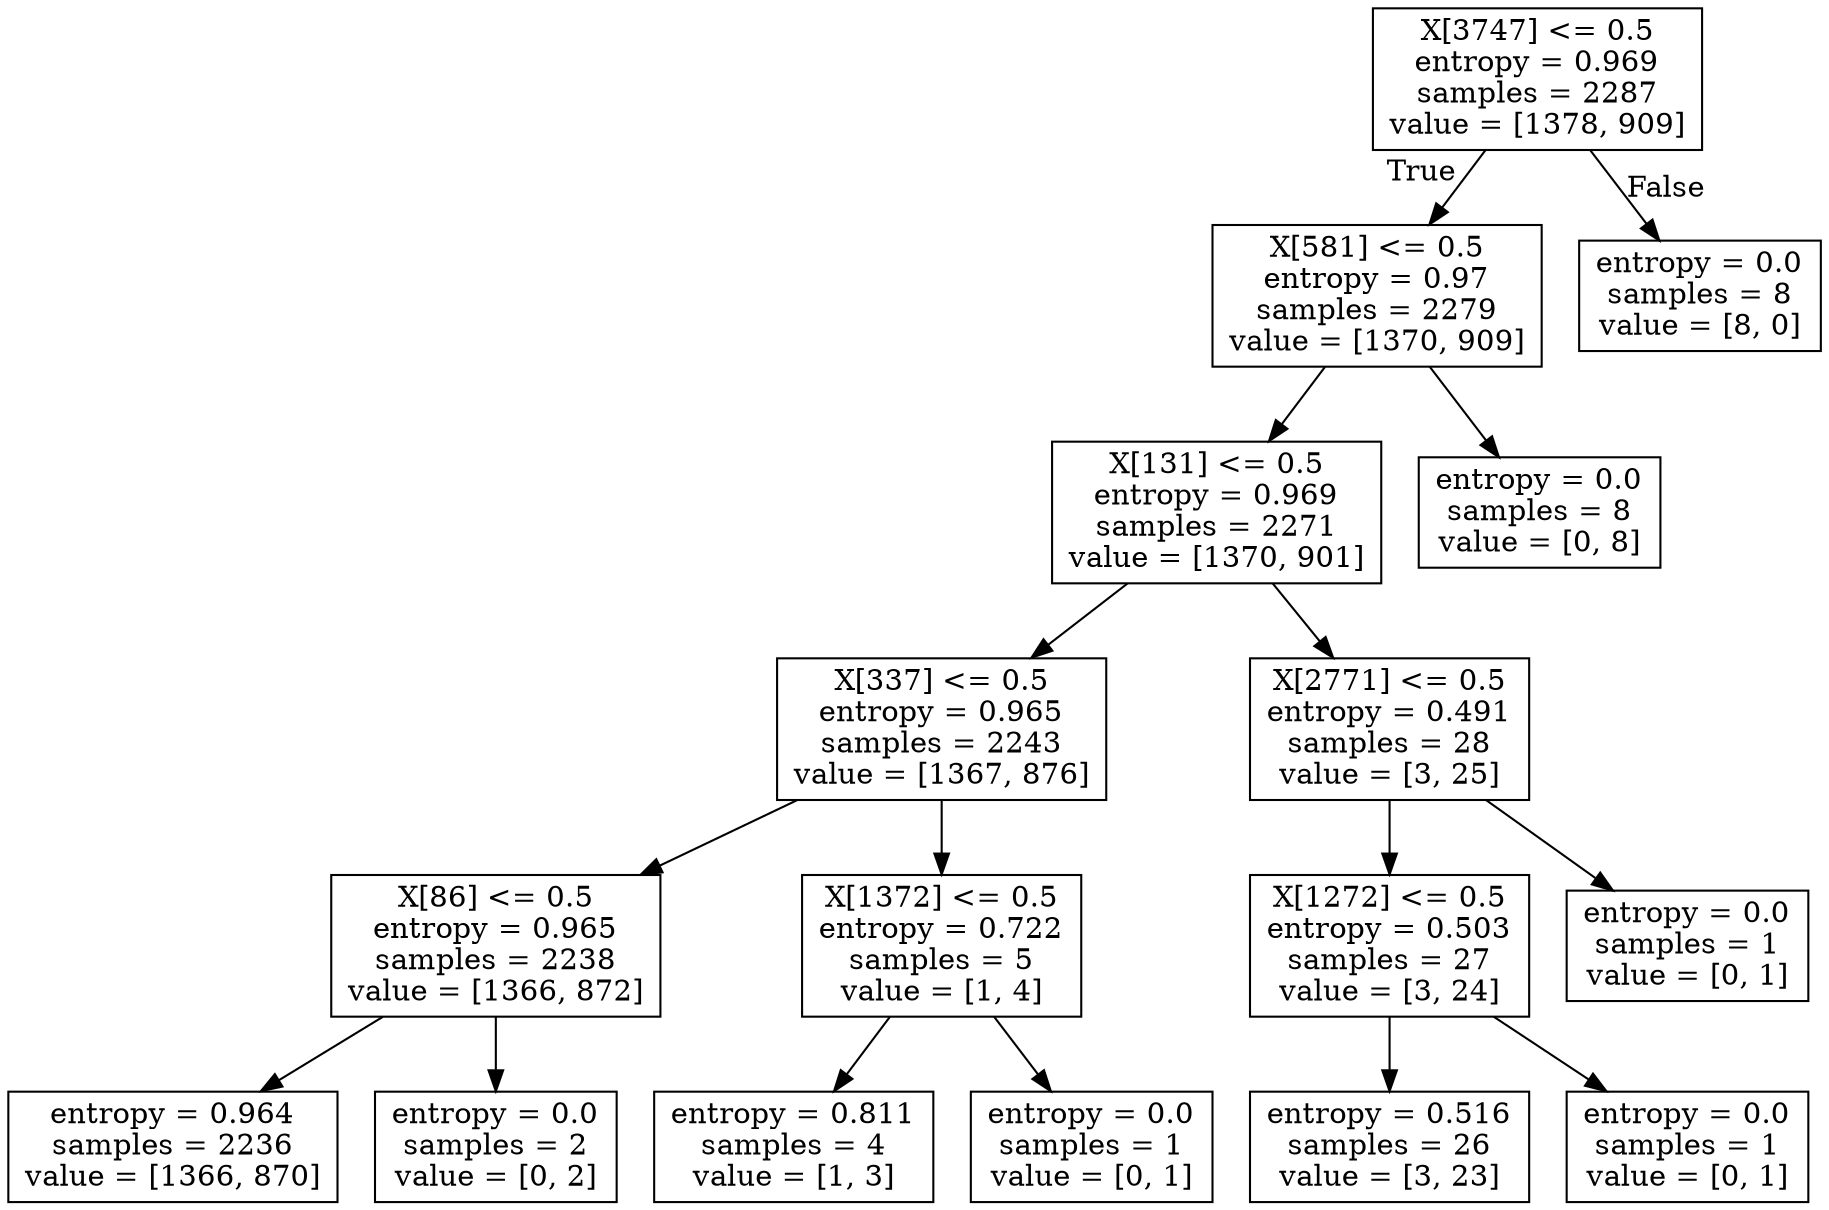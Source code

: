 digraph Tree {
node [shape=box] ;
0 [label="X[3747] <= 0.5\nentropy = 0.969\nsamples = 2287\nvalue = [1378, 909]"] ;
1 [label="X[581] <= 0.5\nentropy = 0.97\nsamples = 2279\nvalue = [1370, 909]"] ;
0 -> 1 [labeldistance=2.5, labelangle=45, headlabel="True"] ;
2 [label="X[131] <= 0.5\nentropy = 0.969\nsamples = 2271\nvalue = [1370, 901]"] ;
1 -> 2 ;
3 [label="X[337] <= 0.5\nentropy = 0.965\nsamples = 2243\nvalue = [1367, 876]"] ;
2 -> 3 ;
4 [label="X[86] <= 0.5\nentropy = 0.965\nsamples = 2238\nvalue = [1366, 872]"] ;
3 -> 4 ;
5 [label="entropy = 0.964\nsamples = 2236\nvalue = [1366, 870]"] ;
4 -> 5 ;
6 [label="entropy = 0.0\nsamples = 2\nvalue = [0, 2]"] ;
4 -> 6 ;
7 [label="X[1372] <= 0.5\nentropy = 0.722\nsamples = 5\nvalue = [1, 4]"] ;
3 -> 7 ;
8 [label="entropy = 0.811\nsamples = 4\nvalue = [1, 3]"] ;
7 -> 8 ;
9 [label="entropy = 0.0\nsamples = 1\nvalue = [0, 1]"] ;
7 -> 9 ;
10 [label="X[2771] <= 0.5\nentropy = 0.491\nsamples = 28\nvalue = [3, 25]"] ;
2 -> 10 ;
11 [label="X[1272] <= 0.5\nentropy = 0.503\nsamples = 27\nvalue = [3, 24]"] ;
10 -> 11 ;
12 [label="entropy = 0.516\nsamples = 26\nvalue = [3, 23]"] ;
11 -> 12 ;
13 [label="entropy = 0.0\nsamples = 1\nvalue = [0, 1]"] ;
11 -> 13 ;
14 [label="entropy = 0.0\nsamples = 1\nvalue = [0, 1]"] ;
10 -> 14 ;
15 [label="entropy = 0.0\nsamples = 8\nvalue = [0, 8]"] ;
1 -> 15 ;
16 [label="entropy = 0.0\nsamples = 8\nvalue = [8, 0]"] ;
0 -> 16 [labeldistance=2.5, labelangle=-45, headlabel="False"] ;
}